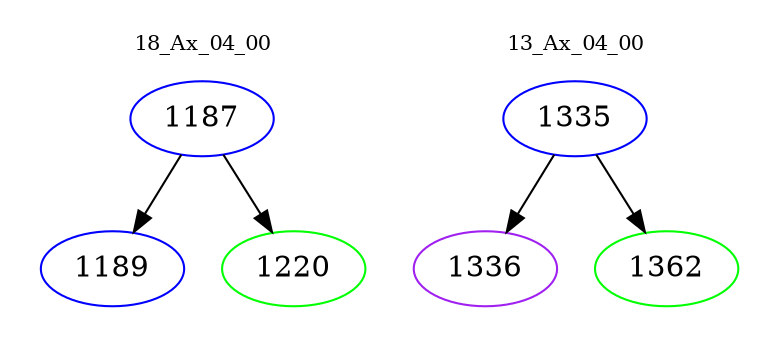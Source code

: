 digraph{
subgraph cluster_0 {
color = white
label = "18_Ax_04_00";
fontsize=10;
T0_1187 [label="1187", color="blue"]
T0_1187 -> T0_1189 [color="black"]
T0_1189 [label="1189", color="blue"]
T0_1187 -> T0_1220 [color="black"]
T0_1220 [label="1220", color="green"]
}
subgraph cluster_1 {
color = white
label = "13_Ax_04_00";
fontsize=10;
T1_1335 [label="1335", color="blue"]
T1_1335 -> T1_1336 [color="black"]
T1_1336 [label="1336", color="purple"]
T1_1335 -> T1_1362 [color="black"]
T1_1362 [label="1362", color="green"]
}
}
